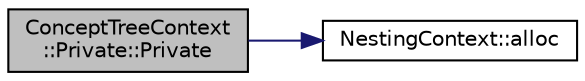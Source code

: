 digraph "ConceptTreeContext::Private::Private"
{
 // LATEX_PDF_SIZE
  edge [fontname="Helvetica",fontsize="10",labelfontname="Helvetica",labelfontsize="10"];
  node [fontname="Helvetica",fontsize="10",shape=record];
  rankdir="LR";
  Node1 [label="ConceptTreeContext\l::Private::Private",height=0.2,width=0.4,color="black", fillcolor="grey75", style="filled", fontcolor="black",tooltip=" "];
  Node1 -> Node2 [color="midnightblue",fontsize="10",style="solid"];
  Node2 [label="NestingContext::alloc",height=0.2,width=0.4,color="black", fillcolor="white", style="filled",URL="$classNestingContext.html#a034e06d9ea3df71185b59c193ea87d9f",tooltip=" "];
}
